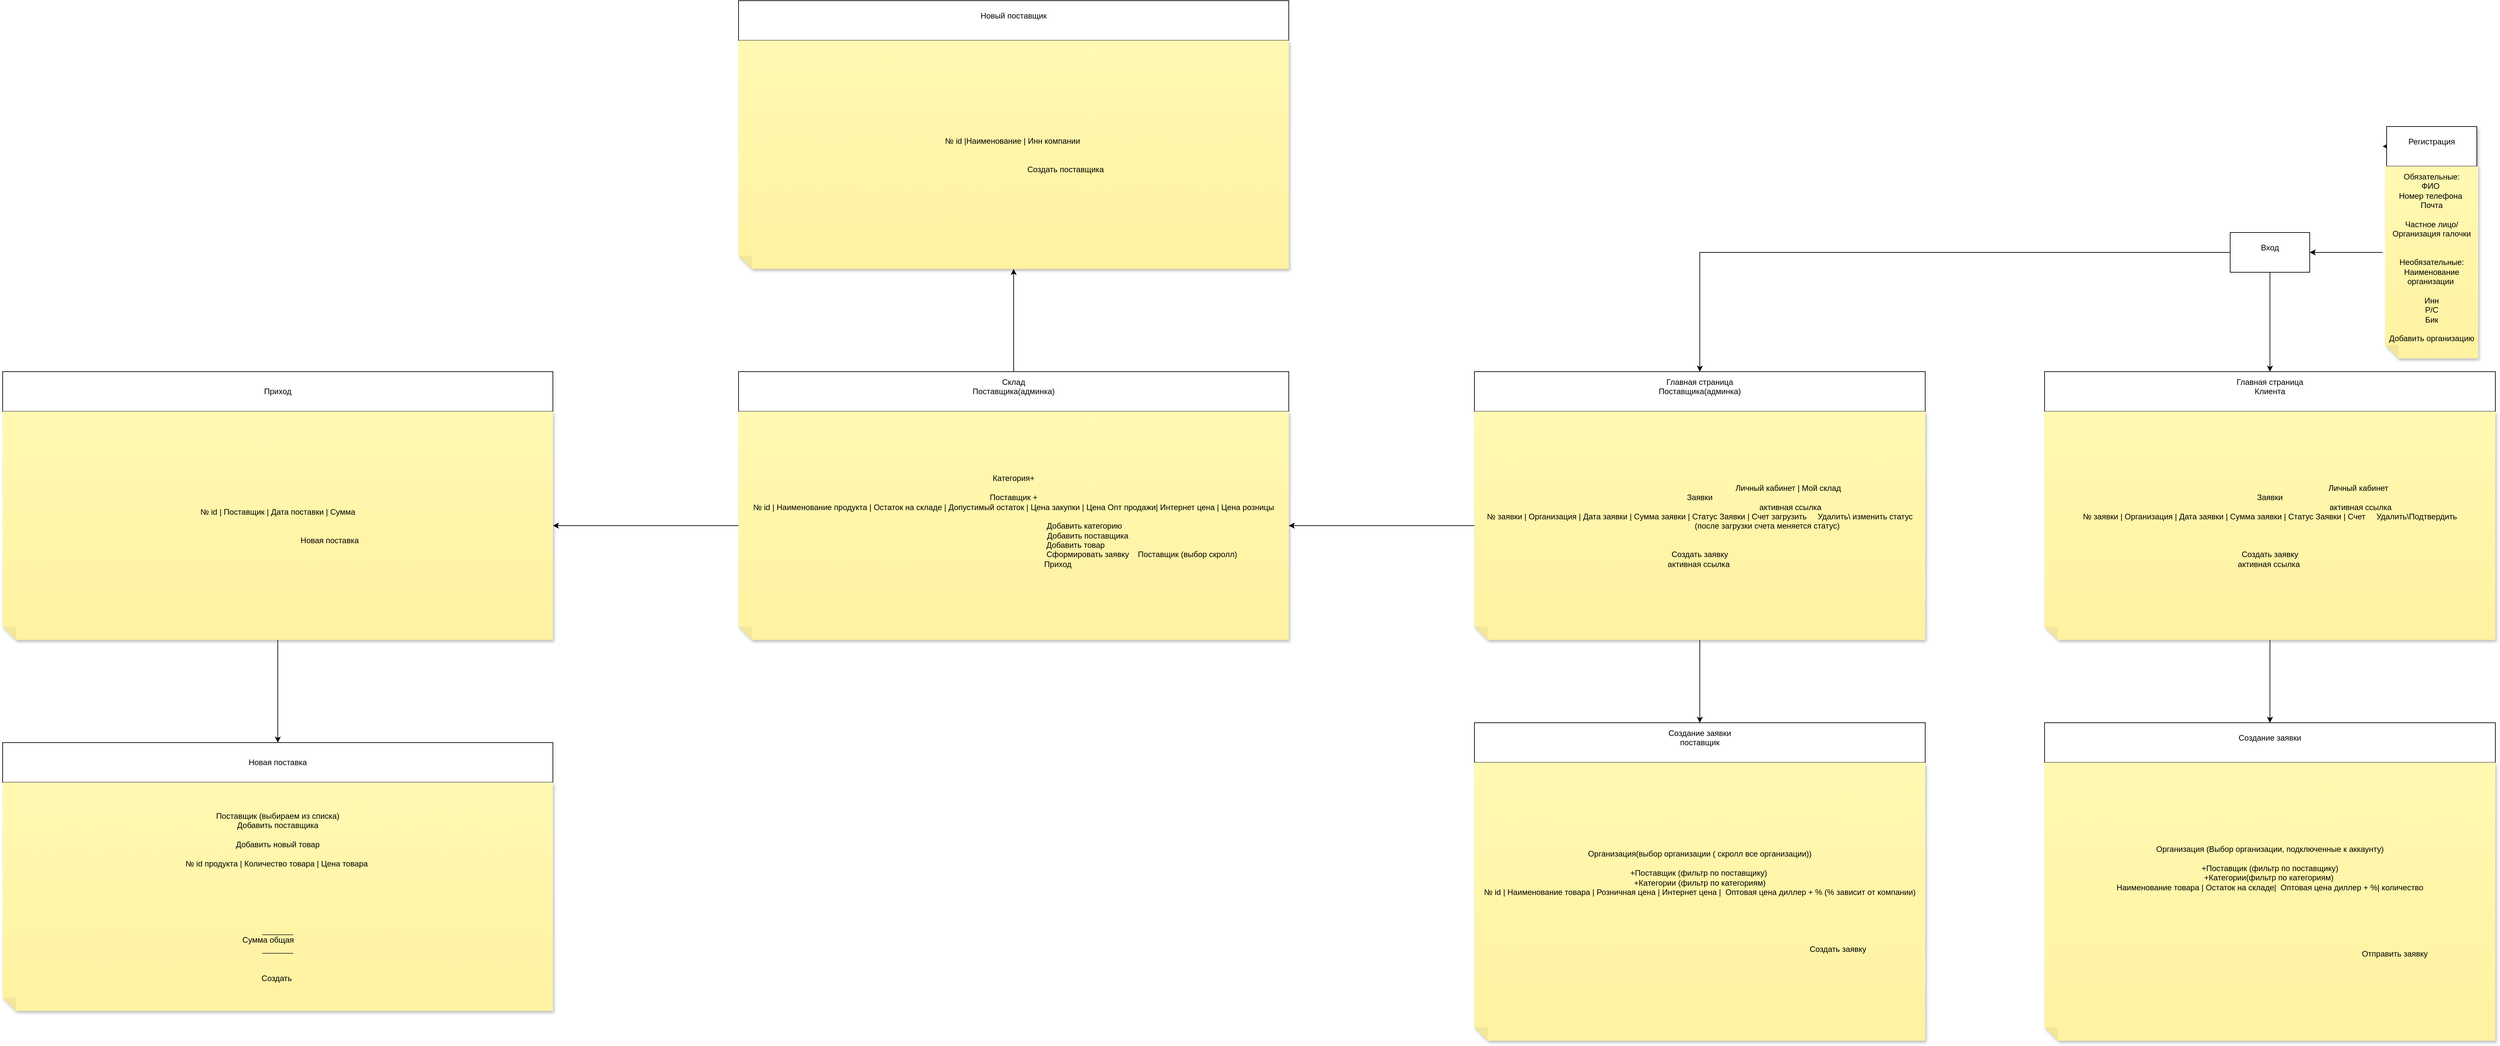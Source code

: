 <mxfile version="24.6.4" type="device">
  <diagram name="Страница — 1" id="AD5PxFkk9nieSPKEcT3d">
    <mxGraphModel dx="6293" dy="2987" grid="1" gridSize="10" guides="1" tooltips="1" connect="1" arrows="1" fold="1" page="1" pageScale="1" pageWidth="827" pageHeight="1169" math="0" shadow="0">
      <root>
        <mxCell id="0" />
        <mxCell id="1" parent="0" />
        <mxCell id="1fKr89liyWritU5YNVAp-13" style="edgeStyle=orthogonalEdgeStyle;rounded=0;orthogonalLoop=1;jettySize=auto;html=1;entryX=0.5;entryY=0;entryDx=0;entryDy=0;" parent="1" source="1fKr89liyWritU5YNVAp-1" target="1fKr89liyWritU5YNVAp-12" edge="1">
          <mxGeometry relative="1" as="geometry" />
        </mxCell>
        <mxCell id="1fKr89liyWritU5YNVAp-24" style="edgeStyle=orthogonalEdgeStyle;rounded=0;orthogonalLoop=1;jettySize=auto;html=1;" parent="1" source="1fKr89liyWritU5YNVAp-1" target="1fKr89liyWritU5YNVAp-22" edge="1">
          <mxGeometry relative="1" as="geometry" />
        </mxCell>
        <mxCell id="1fKr89liyWritU5YNVAp-1" value="Вход&lt;div&gt;&lt;br&gt;&lt;/div&gt;" style="whiteSpace=wrap;html=1;shadow=0;" parent="1" vertex="1">
          <mxGeometry x="170" y="140" width="120" height="60" as="geometry" />
        </mxCell>
        <mxCell id="1fKr89liyWritU5YNVAp-8" style="edgeStyle=orthogonalEdgeStyle;rounded=0;orthogonalLoop=1;jettySize=auto;html=1;exitX=0;exitY=0.5;exitDx=0;exitDy=0;" parent="1" source="1fKr89liyWritU5YNVAp-2" edge="1">
          <mxGeometry relative="1" as="geometry">
            <mxPoint x="400" y="10" as="targetPoint" />
          </mxGeometry>
        </mxCell>
        <mxCell id="1fKr89liyWritU5YNVAp-2" value="&lt;div&gt;Регистрация&lt;/div&gt;&lt;div&gt;&lt;br&gt;&lt;/div&gt;" style="whiteSpace=wrap;html=1;shadow=1;" parent="1" vertex="1">
          <mxGeometry x="406" y="-20" width="136" height="60" as="geometry" />
        </mxCell>
        <mxCell id="1fKr89liyWritU5YNVAp-9" style="edgeStyle=orthogonalEdgeStyle;rounded=0;orthogonalLoop=1;jettySize=auto;html=1;" parent="1" edge="1">
          <mxGeometry relative="1" as="geometry">
            <mxPoint x="290" y="170" as="targetPoint" />
            <mxPoint x="400" y="170" as="sourcePoint" />
          </mxGeometry>
        </mxCell>
        <mxCell id="1fKr89liyWritU5YNVAp-5" value="&lt;div&gt;Обязательные:&lt;/div&gt;ФИО&amp;nbsp;&lt;div&gt;Номер телефона&amp;nbsp;&lt;/div&gt;&lt;div&gt;Почта&lt;/div&gt;&lt;div&gt;&lt;br&gt;&lt;/div&gt;&lt;div&gt;Частное лицо/Организация галочки&lt;/div&gt;&lt;div&gt;&lt;br&gt;&lt;/div&gt;&lt;div&gt;&lt;br&gt;&lt;/div&gt;&lt;div&gt;Необязательные:&lt;/div&gt;&lt;div&gt;Наименование организации&amp;nbsp;&lt;/div&gt;&lt;div&gt;&lt;br&gt;&lt;/div&gt;&lt;div&gt;Инн&lt;/div&gt;&lt;div&gt;Р/С&lt;/div&gt;&lt;div&gt;Бик&lt;/div&gt;&lt;div&gt;&lt;br&gt;&lt;/div&gt;&lt;div&gt;Добавить организацию&lt;/div&gt;&lt;div&gt;&lt;br&gt;&lt;/div&gt;" style="shape=note;whiteSpace=wrap;html=1;backgroundOutline=1;fontColor=#000000;darkOpacity=0.05;fillColor=#FFF9B2;strokeColor=none;fillStyle=solid;direction=west;gradientDirection=north;gradientColor=#FFF2A1;shadow=1;size=20;pointerEvents=1;" parent="1" vertex="1">
          <mxGeometry x="404" y="40" width="140" height="290" as="geometry" />
        </mxCell>
        <mxCell id="1fKr89liyWritU5YNVAp-12" value="Главная страница&lt;div&gt;Клиента&lt;/div&gt;&lt;div&gt;&lt;br&gt;&lt;/div&gt;" style="whiteSpace=wrap;html=1;" parent="1" vertex="1">
          <mxGeometry x="-110" y="350" width="680" height="60" as="geometry" />
        </mxCell>
        <mxCell id="1fKr89liyWritU5YNVAp-18" style="edgeStyle=orthogonalEdgeStyle;rounded=0;orthogonalLoop=1;jettySize=auto;html=1;entryX=0.5;entryY=0;entryDx=0;entryDy=0;" parent="1" source="1fKr89liyWritU5YNVAp-14" target="1fKr89liyWritU5YNVAp-17" edge="1">
          <mxGeometry relative="1" as="geometry" />
        </mxCell>
        <mxCell id="1fKr89liyWritU5YNVAp-14" value="&amp;nbsp; &amp;nbsp; &amp;nbsp; &amp;nbsp; &amp;nbsp; &amp;nbsp; &amp;nbsp; &amp;nbsp; &amp;nbsp; &amp;nbsp; &amp;nbsp; &amp;nbsp; &amp;nbsp; &amp;nbsp; &amp;nbsp; &amp;nbsp; &amp;nbsp; &amp;nbsp; &amp;nbsp; &amp;nbsp; &amp;nbsp; &amp;nbsp; &amp;nbsp; &amp;nbsp; &amp;nbsp; &amp;nbsp; &amp;nbsp; &amp;nbsp; &amp;nbsp; &amp;nbsp; &amp;nbsp; &amp;nbsp; &amp;nbsp; &amp;nbsp; &amp;nbsp; &amp;nbsp; &amp;nbsp; &amp;nbsp; &amp;nbsp; &amp;nbsp; Личный кабинет&lt;div&gt;Заявки&lt;/div&gt;&lt;div&gt;&amp;nbsp; &amp;nbsp; &amp;nbsp; &amp;nbsp; &amp;nbsp; &amp;nbsp; &amp;nbsp; &amp;nbsp; &amp;nbsp; &amp;nbsp; &amp;nbsp; &amp;nbsp; &amp;nbsp; &amp;nbsp; &amp;nbsp; &amp;nbsp; &amp;nbsp; &amp;nbsp; &amp;nbsp; &amp;nbsp; &amp;nbsp; &amp;nbsp; &amp;nbsp; &amp;nbsp; &amp;nbsp; &amp;nbsp; &amp;nbsp; &amp;nbsp; &amp;nbsp; &amp;nbsp; &amp;nbsp; &amp;nbsp; &amp;nbsp; &amp;nbsp; &amp;nbsp; &amp;nbsp; &amp;nbsp; &amp;nbsp; &amp;nbsp; &amp;nbsp; &amp;nbsp; активная ссылка&lt;/div&gt;&lt;div&gt;№ заявки | Организация | Дата заявки | Сумма заявки | Статус Заявки | Счет&amp;nbsp; &amp;nbsp; &amp;nbsp;Удалить\Подтвердить&lt;/div&gt;&lt;div&gt;&lt;br&gt;&lt;/div&gt;&lt;div&gt;&lt;br&gt;&lt;/div&gt;&lt;div&gt;&lt;br&gt;&lt;/div&gt;&lt;div&gt;Создать заявку&lt;/div&gt;&lt;div&gt;активная ссылка&amp;nbsp;&lt;/div&gt;" style="shape=note;whiteSpace=wrap;html=1;backgroundOutline=1;fontColor=#000000;darkOpacity=0.05;fillColor=#FFF9B2;strokeColor=none;fillStyle=solid;direction=west;gradientDirection=north;gradientColor=#FFF2A1;shadow=1;size=20;pointerEvents=1;align=center;" parent="1" vertex="1">
          <mxGeometry x="-110" y="410" width="680" height="345" as="geometry" />
        </mxCell>
        <mxCell id="1fKr89liyWritU5YNVAp-17" value="Создание заявки&lt;div&gt;&lt;br&gt;&lt;/div&gt;" style="whiteSpace=wrap;html=1;" parent="1" vertex="1">
          <mxGeometry x="-110" y="880" width="680" height="60" as="geometry" />
        </mxCell>
        <mxCell id="1fKr89liyWritU5YNVAp-20" value="&lt;div&gt;&lt;span style=&quot;background-color: initial;&quot;&gt;Организация (Выбор организации, подключенные к аккаунту)&lt;/span&gt;&lt;/div&gt;&lt;div&gt;&lt;span style=&quot;background-color: initial;&quot;&gt;&lt;br&gt;&lt;/span&gt;&lt;/div&gt;&lt;div&gt;&lt;span style=&quot;background-color: initial;&quot;&gt;+Поставщик (фильтр по поставщику)&lt;/span&gt;&lt;br&gt;&lt;/div&gt;&lt;div&gt;+Категории(фильтр по категориям)&amp;nbsp;&lt;/div&gt;&lt;div&gt;Наименование товара | Остаток на складе|&amp;nbsp; Оптовая цена диллер + %| количество&lt;/div&gt;&lt;div&gt;&lt;span style=&quot;white-space: pre;&quot;&gt;&#x9;&lt;/span&gt;&lt;br&gt;&lt;/div&gt;&lt;div&gt;&lt;br&gt;&lt;/div&gt;&lt;div&gt;&lt;br&gt;&lt;/div&gt;&lt;div&gt;&lt;br&gt;&lt;/div&gt;&lt;div&gt;&lt;br&gt;&lt;/div&gt;&lt;div&gt;&lt;span style=&quot;white-space: pre;&quot;&gt;&#x9;&lt;/span&gt;&lt;span style=&quot;white-space: pre;&quot;&gt;&#x9;&lt;/span&gt;&lt;span style=&quot;white-space: pre;&quot;&gt;&#x9;&lt;/span&gt;&lt;br&gt;&lt;/div&gt;&lt;div&gt;&amp;nbsp; &amp;nbsp; &amp;nbsp; &amp;nbsp; &amp;nbsp; &amp;nbsp; &amp;nbsp; &amp;nbsp; &amp;nbsp; &amp;nbsp; &amp;nbsp; &amp;nbsp; &amp;nbsp; &amp;nbsp; &amp;nbsp; &amp;nbsp; &amp;nbsp; &amp;nbsp; &amp;nbsp; &amp;nbsp; &amp;nbsp; &amp;nbsp; &amp;nbsp; &amp;nbsp; &amp;nbsp; &amp;nbsp; &amp;nbsp; &amp;nbsp; &amp;nbsp; &amp;nbsp; &amp;nbsp; &amp;nbsp; &amp;nbsp; &amp;nbsp; &amp;nbsp; &amp;nbsp; &amp;nbsp; &amp;nbsp; &amp;nbsp; &amp;nbsp; &amp;nbsp; &amp;nbsp; &amp;nbsp; &amp;nbsp; &amp;nbsp; &amp;nbsp; &amp;nbsp; &amp;nbsp; &amp;nbsp; &amp;nbsp; &amp;nbsp; &amp;nbsp; &amp;nbsp; &amp;nbsp; &amp;nbsp; &amp;nbsp; &amp;nbsp; &amp;nbsp; Отправить заявку&amp;nbsp; &amp;nbsp;&lt;/div&gt;" style="shape=note;whiteSpace=wrap;html=1;backgroundOutline=1;fontColor=#000000;darkOpacity=0.05;fillColor=#FFF9B2;strokeColor=none;fillStyle=solid;direction=west;gradientDirection=north;gradientColor=#FFF2A1;shadow=1;size=20;pointerEvents=1;" parent="1" vertex="1">
          <mxGeometry x="-110" y="940" width="680" height="420" as="geometry" />
        </mxCell>
        <mxCell id="1fKr89liyWritU5YNVAp-22" value="Главная страница&lt;div&gt;Поставщика(админка)&lt;/div&gt;&lt;div&gt;&lt;br&gt;&lt;/div&gt;" style="whiteSpace=wrap;html=1;" parent="1" vertex="1">
          <mxGeometry x="-970" y="350" width="680" height="60" as="geometry" />
        </mxCell>
        <mxCell id="1fKr89liyWritU5YNVAp-27" style="edgeStyle=orthogonalEdgeStyle;rounded=0;orthogonalLoop=1;jettySize=auto;html=1;entryX=0.5;entryY=0;entryDx=0;entryDy=0;" parent="1" source="1fKr89liyWritU5YNVAp-23" target="1fKr89liyWritU5YNVAp-25" edge="1">
          <mxGeometry relative="1" as="geometry" />
        </mxCell>
        <mxCell id="1fKr89liyWritU5YNVAp-23" value="&amp;nbsp; &amp;nbsp; &amp;nbsp; &amp;nbsp; &amp;nbsp; &amp;nbsp; &amp;nbsp; &amp;nbsp; &amp;nbsp; &amp;nbsp; &amp;nbsp; &amp;nbsp; &amp;nbsp; &amp;nbsp; &amp;nbsp; &amp;nbsp; &amp;nbsp; &amp;nbsp; &amp;nbsp; &amp;nbsp; &amp;nbsp; &amp;nbsp; &amp;nbsp; &amp;nbsp; &amp;nbsp; &amp;nbsp; &amp;nbsp; &amp;nbsp; &amp;nbsp; &amp;nbsp; &amp;nbsp; &amp;nbsp; &amp;nbsp; &amp;nbsp; &amp;nbsp; &amp;nbsp; &amp;nbsp; &amp;nbsp; &amp;nbsp; &amp;nbsp; Личный кабинет | Мой склад&lt;div&gt;Заявки&lt;/div&gt;&lt;div&gt;&amp;nbsp; &amp;nbsp; &amp;nbsp; &amp;nbsp; &amp;nbsp; &amp;nbsp; &amp;nbsp; &amp;nbsp; &amp;nbsp; &amp;nbsp; &amp;nbsp; &amp;nbsp; &amp;nbsp; &amp;nbsp; &amp;nbsp; &amp;nbsp; &amp;nbsp; &amp;nbsp; &amp;nbsp; &amp;nbsp; &amp;nbsp; &amp;nbsp; &amp;nbsp; &amp;nbsp; &amp;nbsp; &amp;nbsp; &amp;nbsp; &amp;nbsp; &amp;nbsp; &amp;nbsp; &amp;nbsp; &amp;nbsp; &amp;nbsp; &amp;nbsp; &amp;nbsp; &amp;nbsp; &amp;nbsp; &amp;nbsp; &amp;nbsp; &amp;nbsp; &amp;nbsp; активная ссылка&lt;/div&gt;&lt;div&gt;№ заявки | Организация | Дата заявки | Сумма заявки | Статус Заявки | Счет загрузить&amp;nbsp; &amp;nbsp; &amp;nbsp;Удалить\ изменить статус&lt;/div&gt;&lt;div&gt;&lt;span style=&quot;white-space: pre;&quot;&gt;&#x9;&lt;/span&gt;&lt;span style=&quot;white-space: pre;&quot;&gt;&#x9;&lt;/span&gt;&lt;span style=&quot;white-space: pre;&quot;&gt;&#x9;&lt;/span&gt;&lt;span style=&quot;white-space: pre;&quot;&gt;&#x9;&lt;/span&gt;&lt;span style=&quot;white-space: pre;&quot;&gt;&#x9;&lt;/span&gt;&lt;span style=&quot;white-space: pre;&quot;&gt;&#x9;&lt;/span&gt;&amp;nbsp; &amp;nbsp; &amp;nbsp; &amp;nbsp; &amp;nbsp; &amp;nbsp; &amp;nbsp;(после загрузки счета меняется статус)&lt;br&gt;&lt;/div&gt;&lt;div&gt;&lt;br&gt;&lt;/div&gt;&lt;div&gt;&lt;br&gt;&lt;/div&gt;&lt;div&gt;Создать заявку&lt;/div&gt;&lt;div&gt;активная ссылка&amp;nbsp;&lt;/div&gt;" style="shape=note;whiteSpace=wrap;html=1;backgroundOutline=1;fontColor=#000000;darkOpacity=0.05;fillColor=#FFF9B2;strokeColor=none;fillStyle=solid;direction=west;gradientDirection=north;gradientColor=#FFF2A1;shadow=1;size=20;pointerEvents=1;align=center;" parent="1" vertex="1">
          <mxGeometry x="-970" y="410" width="680" height="345" as="geometry" />
        </mxCell>
        <mxCell id="1fKr89liyWritU5YNVAp-25" value="Создание заявки&lt;div&gt;поставщик&lt;/div&gt;&lt;div&gt;&lt;br&gt;&lt;/div&gt;" style="whiteSpace=wrap;html=1;" parent="1" vertex="1">
          <mxGeometry x="-970" y="880" width="680" height="60" as="geometry" />
        </mxCell>
        <mxCell id="1fKr89liyWritU5YNVAp-26" value="&lt;div&gt;Организация(выбор организации ( скролл все организации))&lt;/div&gt;&lt;div&gt;&lt;br&gt;&lt;/div&gt;+Поставщик (фильтр по поставщику)&amp;nbsp;&lt;div&gt;+Категории (фильтр по категориям)&lt;/div&gt;&lt;div&gt;№ id | Наименование товара | Розничная цена | Интернет цена |&amp;nbsp; Оптовая цена диллер + % (% зависит от компании)&lt;/div&gt;&lt;div&gt;&lt;br&gt;&lt;/div&gt;&lt;div&gt;&lt;br&gt;&lt;/div&gt;&lt;div&gt;&lt;br&gt;&lt;/div&gt;&lt;div&gt;&lt;br&gt;&lt;/div&gt;&lt;div&gt;&amp;nbsp; &amp;nbsp; &amp;nbsp; &amp;nbsp; &amp;nbsp; &amp;nbsp; &amp;nbsp; &amp;nbsp; &amp;nbsp; &amp;nbsp; &amp;nbsp; &amp;nbsp; &amp;nbsp; &amp;nbsp; &amp;nbsp; &amp;nbsp; &amp;nbsp; &amp;nbsp; &amp;nbsp; &amp;nbsp; &amp;nbsp; &amp;nbsp; &amp;nbsp; &amp;nbsp; &amp;nbsp; &amp;nbsp; &amp;nbsp; &amp;nbsp; &amp;nbsp; &amp;nbsp; &amp;nbsp; &amp;nbsp; &amp;nbsp; &amp;nbsp; &amp;nbsp; &amp;nbsp; &amp;nbsp; &amp;nbsp; &amp;nbsp; &amp;nbsp; &amp;nbsp; &amp;nbsp; &amp;nbsp; &amp;nbsp; &lt;span style=&quot;background-color: initial;&quot;&gt;&amp;nbsp; &amp;nbsp; &amp;nbsp; &amp;nbsp; &amp;nbsp; &amp;nbsp;&lt;/span&gt;&lt;/div&gt;&lt;div&gt;&lt;span style=&quot;background-color: initial;&quot;&gt;&amp;nbsp; &amp;nbsp; &amp;nbsp; &amp;nbsp; &amp;nbsp; &amp;nbsp; &amp;nbsp; &amp;nbsp; &amp;nbsp; &amp;nbsp; &amp;nbsp; &amp;nbsp; &amp;nbsp; &amp;nbsp; &amp;nbsp; &amp;nbsp; &amp;nbsp; &amp;nbsp; &amp;nbsp; &amp;nbsp; &amp;nbsp; &amp;nbsp; &amp;nbsp; &amp;nbsp; &amp;nbsp; &amp;nbsp; &amp;nbsp; &amp;nbsp; &amp;nbsp; &amp;nbsp; &amp;nbsp; &amp;nbsp; &amp;nbsp; &amp;nbsp; &amp;nbsp; &amp;nbsp; &amp;nbsp; &amp;nbsp; &amp;nbsp; &amp;nbsp; &amp;nbsp; &amp;nbsp; &amp;nbsp; &amp;nbsp; &amp;nbsp; &amp;nbsp; &amp;nbsp; &amp;nbsp; &amp;nbsp; &amp;nbsp; &amp;nbsp; &amp;nbsp; &amp;nbsp; &amp;nbsp; &amp;nbsp; &amp;nbsp; &amp;nbsp; &amp;nbsp; &amp;nbsp; &amp;nbsp; &amp;nbsp; &amp;nbsp; &amp;nbsp; &amp;nbsp; Создать заявку&amp;nbsp; &amp;nbsp;&lt;/span&gt;&lt;/div&gt;" style="shape=note;whiteSpace=wrap;html=1;backgroundOutline=1;fontColor=#000000;darkOpacity=0.05;fillColor=#FFF9B2;strokeColor=none;fillStyle=solid;direction=west;gradientDirection=north;gradientColor=#FFF2A1;shadow=1;size=20;pointerEvents=1;" parent="1" vertex="1">
          <mxGeometry x="-970" y="940" width="680" height="420" as="geometry" />
        </mxCell>
        <mxCell id="1fKr89liyWritU5YNVAp-29" value="&lt;div&gt;Склад&lt;/div&gt;&lt;div&gt;Поставщика(админка)&lt;/div&gt;&lt;div&gt;&lt;br&gt;&lt;/div&gt;" style="whiteSpace=wrap;html=1;" parent="1" vertex="1">
          <mxGeometry x="-2080" y="350" width="830" height="60" as="geometry" />
        </mxCell>
        <mxCell id="wMkriwNkzqsN-FP4-XdK-3" style="edgeStyle=orthogonalEdgeStyle;rounded=0;orthogonalLoop=1;jettySize=auto;html=1;" parent="1" source="1fKr89liyWritU5YNVAp-30" target="wMkriwNkzqsN-FP4-XdK-2" edge="1">
          <mxGeometry relative="1" as="geometry" />
        </mxCell>
        <mxCell id="1fKr89liyWritU5YNVAp-30" value="&lt;div&gt;Категория+&lt;/div&gt;&lt;div&gt;&amp;nbsp;&lt;/div&gt;&lt;div&gt;&lt;span style=&quot;background-color: initial;&quot;&gt;Поставщик +&lt;/span&gt;&lt;/div&gt;№ id | Наименование продукта | Остаток на складе | Допустимый остаток | Цена закупки | Цена Опт продажи| Интернет цена | Цена розницы&lt;div&gt;&lt;br&gt;&lt;/div&gt;&lt;div&gt;&lt;span style=&quot;white-space: pre;&quot;&gt;&#x9;&lt;/span&gt;&lt;span style=&quot;white-space: pre;&quot;&gt;&#x9;&lt;/span&gt;&lt;span style=&quot;white-space: pre;&quot;&gt;&#x9;&lt;/span&gt;&lt;span style=&quot;white-space: pre;&quot;&gt;&#x9;&lt;/span&gt;&lt;span style=&quot;white-space: pre;&quot;&gt;&#x9;&lt;/span&gt;&lt;span style=&quot;white-space: pre;&quot;&gt;&#x9;&lt;/span&gt;&lt;span style=&quot;white-space: pre;&quot;&gt;&#x9;&lt;/span&gt;&lt;span style=&quot;white-space: pre;&quot;&gt;&#x9;&lt;/span&gt;Добавить категорию&lt;br&gt;&lt;/div&gt;&lt;div&gt;&lt;span style=&quot;white-space: pre;&quot;&gt;&lt;span style=&quot;white-space: pre;&quot;&gt;&#x9;&lt;/span&gt;&lt;span style=&quot;white-space: pre;&quot;&gt;&#x9;&lt;/span&gt;&lt;span style=&quot;white-space: pre;&quot;&gt;&#x9;&lt;/span&gt;&lt;span style=&quot;white-space: pre;&quot;&gt;&#x9;&lt;/span&gt;            &#x9;&lt;/span&gt;&lt;span style=&quot;white-space: pre;&quot;&gt;&#x9;&lt;/span&gt;&lt;span style=&quot;white-space: pre;&quot;&gt;&#x9;&lt;/span&gt;&amp;nbsp; &amp;nbsp;Добавить поставщика&lt;br&gt;&lt;/div&gt;&lt;div&gt;&amp;nbsp; &amp;nbsp; &amp;nbsp; &amp;nbsp; &amp;nbsp; &amp;nbsp; &amp;nbsp; &amp;nbsp; &amp;nbsp; &amp;nbsp; &amp;nbsp; &amp;nbsp; &amp;nbsp; &amp;nbsp; &amp;nbsp; &amp;nbsp;&amp;nbsp;&lt;span style=&quot;white-space: pre;&quot;&gt;&#x9;&lt;/span&gt;&lt;span style=&quot;white-space: pre;&quot;&gt;&#x9;&lt;/span&gt;&lt;span style=&quot;white-space: pre;&quot;&gt;&#x9;&lt;/span&gt;Добавить товар&lt;br&gt;&lt;/div&gt;&lt;div&gt;&amp;nbsp; &amp;nbsp; &amp;nbsp; &amp;nbsp; &amp;nbsp; &amp;nbsp; &amp;nbsp; &amp;nbsp; &amp;nbsp; &amp;nbsp; &amp;nbsp; &amp;nbsp; &amp;nbsp; &amp;nbsp; &amp;nbsp; &amp;nbsp; &amp;nbsp; &amp;nbsp; &amp;nbsp; &amp;nbsp; &amp;nbsp; &amp;nbsp; &amp;nbsp; &amp;nbsp; &amp;nbsp; &amp;nbsp; &amp;nbsp; &amp;nbsp; &amp;nbsp; &amp;nbsp; &amp;nbsp; &amp;nbsp; &amp;nbsp; &amp;nbsp; &amp;nbsp; &amp;nbsp; &amp;nbsp; &amp;nbsp; &amp;nbsp; &amp;nbsp; &amp;nbsp; &amp;nbsp; &amp;nbsp; &amp;nbsp; &amp;nbsp; &amp;nbsp; &amp;nbsp; &amp;nbsp; &amp;nbsp; &amp;nbsp; &amp;nbsp; &amp;nbsp; &amp;nbsp; &amp;nbsp; &amp;nbsp; &amp;nbsp; &amp;nbsp; &amp;nbsp; &amp;nbsp;Сформировать заявку&amp;nbsp; &amp;nbsp; Поставщик (выбор скролл)&amp;nbsp;&lt;/div&gt;&lt;div&gt;&lt;span style=&quot;white-space: pre;&quot;&gt;&#x9;&lt;/span&gt;&lt;span style=&quot;white-space: pre;&quot;&gt;&#x9;&lt;/span&gt;&lt;span style=&quot;white-space: pre;&quot;&gt;&#x9;&lt;span style=&quot;white-space: pre;&quot;&gt;&#x9;&lt;/span&gt;        П&lt;/span&gt;риход&lt;br&gt;&lt;div&gt;&lt;br&gt;&lt;/div&gt;&lt;/div&gt;" style="shape=note;whiteSpace=wrap;html=1;backgroundOutline=1;fontColor=#000000;darkOpacity=0.05;fillColor=#FFF9B2;strokeColor=none;fillStyle=solid;direction=west;gradientDirection=north;gradientColor=#FFF2A1;shadow=1;size=20;pointerEvents=1;align=center;" parent="1" vertex="1">
          <mxGeometry x="-2080" y="410" width="830" height="345" as="geometry" />
        </mxCell>
        <mxCell id="1fKr89liyWritU5YNVAp-34" style="edgeStyle=orthogonalEdgeStyle;rounded=0;orthogonalLoop=1;jettySize=auto;html=1;entryX=0;entryY=0.5;entryDx=0;entryDy=0;entryPerimeter=0;" parent="1" source="1fKr89liyWritU5YNVAp-23" target="1fKr89liyWritU5YNVAp-30" edge="1">
          <mxGeometry relative="1" as="geometry" />
        </mxCell>
        <mxCell id="wMkriwNkzqsN-FP4-XdK-1" value="&lt;div&gt;Приход&lt;/div&gt;" style="whiteSpace=wrap;html=1;" parent="1" vertex="1">
          <mxGeometry x="-3190" y="350" width="830" height="60" as="geometry" />
        </mxCell>
        <mxCell id="wMkriwNkzqsN-FP4-XdK-6" style="edgeStyle=orthogonalEdgeStyle;rounded=0;orthogonalLoop=1;jettySize=auto;html=1;entryX=0.5;entryY=0;entryDx=0;entryDy=0;" parent="1" source="wMkriwNkzqsN-FP4-XdK-2" target="wMkriwNkzqsN-FP4-XdK-4" edge="1">
          <mxGeometry relative="1" as="geometry" />
        </mxCell>
        <mxCell id="wMkriwNkzqsN-FP4-XdK-2" value="№ id | Поставщик | Дата поставки | Сумма&lt;div&gt;&lt;br&gt;&lt;/div&gt;&lt;div&gt;&lt;span style=&quot;white-space: pre;&quot;&gt;&#x9;&lt;/span&gt;&lt;span style=&quot;white-space: pre;&quot;&gt;&#x9;&lt;/span&gt;&lt;span style=&quot;white-space: pre;&quot;&gt;&#x9;&lt;/span&gt;&lt;span style=&quot;white-space: pre;&quot;&gt;&#x9;&lt;/span&gt;&lt;span style=&quot;white-space: pre;&quot;&gt;&#x9;&lt;/span&gt;&lt;span style=&quot;white-space: pre;&quot;&gt;&#x9;&lt;/span&gt;&lt;br&gt;&lt;/div&gt;&lt;div&gt;&lt;span style=&quot;white-space: pre;&quot;&gt;&#x9;&lt;/span&gt;&lt;span style=&quot;white-space: pre;&quot;&gt;&#x9;&lt;/span&gt;&lt;span style=&quot;white-space: pre;&quot;&gt;&#x9;&lt;/span&gt;&lt;span style=&quot;white-space: pre;&quot;&gt;&#x9;&lt;/span&gt;&lt;span style=&quot;white-space: pre;&quot;&gt;&#x9;&lt;/span&gt;&lt;span style=&quot;white-space: pre;&quot;&gt;&#x9;&lt;/span&gt;Новая поставка&amp;nbsp;&lt;br&gt;&lt;/div&gt;" style="shape=note;whiteSpace=wrap;html=1;backgroundOutline=1;fontColor=#000000;darkOpacity=0.05;fillColor=#FFF9B2;strokeColor=none;fillStyle=solid;direction=west;gradientDirection=north;gradientColor=#FFF2A1;shadow=1;size=20;pointerEvents=1;align=center;" parent="1" vertex="1">
          <mxGeometry x="-3190" y="410" width="830" height="345" as="geometry" />
        </mxCell>
        <mxCell id="wMkriwNkzqsN-FP4-XdK-4" value="&lt;div&gt;Новая поставка&lt;/div&gt;" style="whiteSpace=wrap;html=1;" parent="1" vertex="1">
          <mxGeometry x="-3190" y="910" width="830" height="60" as="geometry" />
        </mxCell>
        <mxCell id="wMkriwNkzqsN-FP4-XdK-5" value="&lt;div&gt;&lt;span style=&quot;background-color: initial;&quot;&gt;Поставщик (выбираем из списка)&lt;/span&gt;&lt;/div&gt;&lt;div&gt;&lt;span style=&quot;background-color: initial;&quot;&gt;Добавить поставщика&lt;/span&gt;&lt;/div&gt;&lt;div&gt;&lt;span style=&quot;background-color: initial;&quot;&gt;&lt;br&gt;&lt;/span&gt;&lt;/div&gt;&lt;div&gt;&lt;span style=&quot;background-color: initial;&quot;&gt;Добавить новый товар&lt;/span&gt;&lt;/div&gt;&lt;div&gt;&lt;span style=&quot;background-color: initial;&quot;&gt;&lt;br&gt;&lt;/span&gt;&lt;/div&gt;&lt;div&gt;№ id продукта | Количество товара | Цена товара&amp;nbsp;&lt;/div&gt;&lt;div&gt;&lt;br&gt;&lt;/div&gt;&lt;div&gt;&lt;br&gt;&lt;/div&gt;&lt;div&gt;&lt;br&gt;&lt;/div&gt;&lt;div&gt;&lt;br&gt;&lt;/div&gt;&lt;div&gt;&lt;br&gt;&lt;/div&gt;&lt;div&gt;&lt;br&gt;&lt;/div&gt;&lt;div&gt;_______&lt;br&gt;&lt;/div&gt;&lt;div&gt;Сумма общая&lt;span style=&quot;white-space: pre;&quot;&gt;&#x9;&lt;/span&gt;&lt;span style=&quot;white-space: pre;&quot;&gt;&#x9;&lt;/span&gt;&lt;/div&gt;&lt;div&gt;&lt;span style=&quot;background-color: initial;&quot;&gt;_______&lt;/span&gt;&lt;/div&gt;&lt;div&gt;&lt;span style=&quot;background-color: initial;&quot;&gt;&lt;br&gt;&lt;/span&gt;&lt;/div&gt;&lt;div&gt;&lt;span style=&quot;background-color: initial;&quot;&gt;&lt;br&gt;&lt;/span&gt;&lt;/div&gt;&lt;div&gt;&lt;span style=&quot;background-color: initial;&quot;&gt;Создать&amp;nbsp;&lt;/span&gt;&lt;br&gt;&lt;/div&gt;" style="shape=note;whiteSpace=wrap;html=1;backgroundOutline=1;fontColor=#000000;darkOpacity=0.05;fillColor=#FFF9B2;strokeColor=none;fillStyle=solid;direction=west;gradientDirection=north;gradientColor=#FFF2A1;shadow=1;size=20;pointerEvents=1;align=center;" parent="1" vertex="1">
          <mxGeometry x="-3190" y="970" width="830" height="345" as="geometry" />
        </mxCell>
        <mxCell id="iCk98KGNNL0ChLGDq4n6-1" value="Новый поставщик&lt;div&gt;&lt;br&gt;&lt;/div&gt;" style="whiteSpace=wrap;html=1;" parent="1" vertex="1">
          <mxGeometry x="-2080" y="-210" width="830" height="60" as="geometry" />
        </mxCell>
        <mxCell id="iCk98KGNNL0ChLGDq4n6-2" value="№ id |Наименование | Инн компании&amp;nbsp;&lt;div&gt;&lt;br&gt;&lt;/div&gt;&lt;div&gt;&lt;span style=&quot;white-space: pre;&quot;&gt;&#x9;&lt;/span&gt;&lt;span style=&quot;white-space: pre;&quot;&gt;&#x9;&lt;/span&gt;&lt;span style=&quot;white-space: pre;&quot;&gt;&#x9;&lt;/span&gt;&lt;span style=&quot;white-space: pre;&quot;&gt;&#x9;&lt;/span&gt;&lt;span style=&quot;white-space: pre;&quot;&gt;&#x9;&lt;/span&gt;&lt;span style=&quot;white-space: pre;&quot;&gt;&#x9;&lt;/span&gt;&lt;br&gt;&lt;/div&gt;&lt;div&gt;&lt;span style=&quot;white-space: pre;&quot;&gt;&#x9;&lt;/span&gt;&lt;span style=&quot;white-space: pre;&quot;&gt;&#x9;&lt;/span&gt;&lt;span style=&quot;white-space: pre;&quot;&gt;&#x9;&lt;/span&gt;&lt;span style=&quot;white-space: pre;&quot;&gt;&#x9;&lt;/span&gt;&lt;span style=&quot;white-space: pre;&quot;&gt;&#x9;&lt;/span&gt;&lt;span style=&quot;white-space: pre;&quot;&gt;&#x9;&lt;/span&gt;Создать поставщика&amp;nbsp;&lt;br&gt;&lt;/div&gt;" style="shape=note;whiteSpace=wrap;html=1;backgroundOutline=1;fontColor=#000000;darkOpacity=0.05;fillColor=#FFF9B2;strokeColor=none;fillStyle=solid;direction=west;gradientDirection=north;gradientColor=#FFF2A1;shadow=1;size=20;pointerEvents=1;align=center;" parent="1" vertex="1">
          <mxGeometry x="-2080" y="-150" width="830" height="345" as="geometry" />
        </mxCell>
        <mxCell id="iCk98KGNNL0ChLGDq4n6-4" style="edgeStyle=orthogonalEdgeStyle;rounded=0;orthogonalLoop=1;jettySize=auto;html=1;entryX=0.5;entryY=0;entryDx=0;entryDy=0;entryPerimeter=0;" parent="1" source="1fKr89liyWritU5YNVAp-29" target="iCk98KGNNL0ChLGDq4n6-2" edge="1">
          <mxGeometry relative="1" as="geometry" />
        </mxCell>
      </root>
    </mxGraphModel>
  </diagram>
</mxfile>
